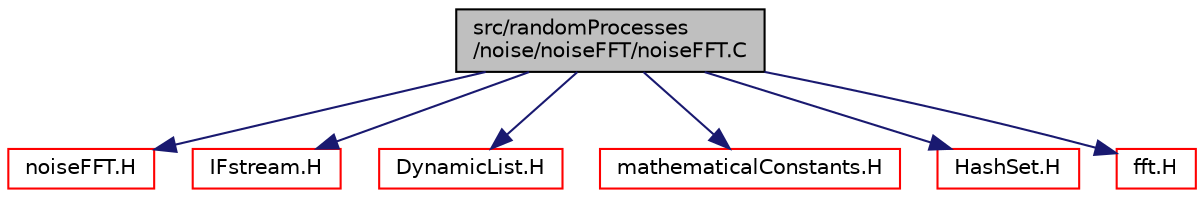 digraph "src/randomProcesses/noise/noiseFFT/noiseFFT.C"
{
  bgcolor="transparent";
  edge [fontname="Helvetica",fontsize="10",labelfontname="Helvetica",labelfontsize="10"];
  node [fontname="Helvetica",fontsize="10",shape=record];
  Node1 [label="src/randomProcesses\l/noise/noiseFFT/noiseFFT.C",height=0.2,width=0.4,color="black", fillcolor="grey75", style="filled" fontcolor="black"];
  Node1 -> Node2 [color="midnightblue",fontsize="10",style="solid",fontname="Helvetica"];
  Node2 [label="noiseFFT.H",height=0.2,width=0.4,color="red",URL="$noiseFFT_8H.html"];
  Node1 -> Node3 [color="midnightblue",fontsize="10",style="solid",fontname="Helvetica"];
  Node3 [label="IFstream.H",height=0.2,width=0.4,color="red",URL="$IFstream_8H.html"];
  Node1 -> Node4 [color="midnightblue",fontsize="10",style="solid",fontname="Helvetica"];
  Node4 [label="DynamicList.H",height=0.2,width=0.4,color="red",URL="$DynamicList_8H.html"];
  Node1 -> Node5 [color="midnightblue",fontsize="10",style="solid",fontname="Helvetica"];
  Node5 [label="mathematicalConstants.H",height=0.2,width=0.4,color="red",URL="$mathematicalConstants_8H.html"];
  Node1 -> Node6 [color="midnightblue",fontsize="10",style="solid",fontname="Helvetica"];
  Node6 [label="HashSet.H",height=0.2,width=0.4,color="red",URL="$HashSet_8H.html"];
  Node1 -> Node7 [color="midnightblue",fontsize="10",style="solid",fontname="Helvetica"];
  Node7 [label="fft.H",height=0.2,width=0.4,color="red",URL="$fft_8H.html"];
}

